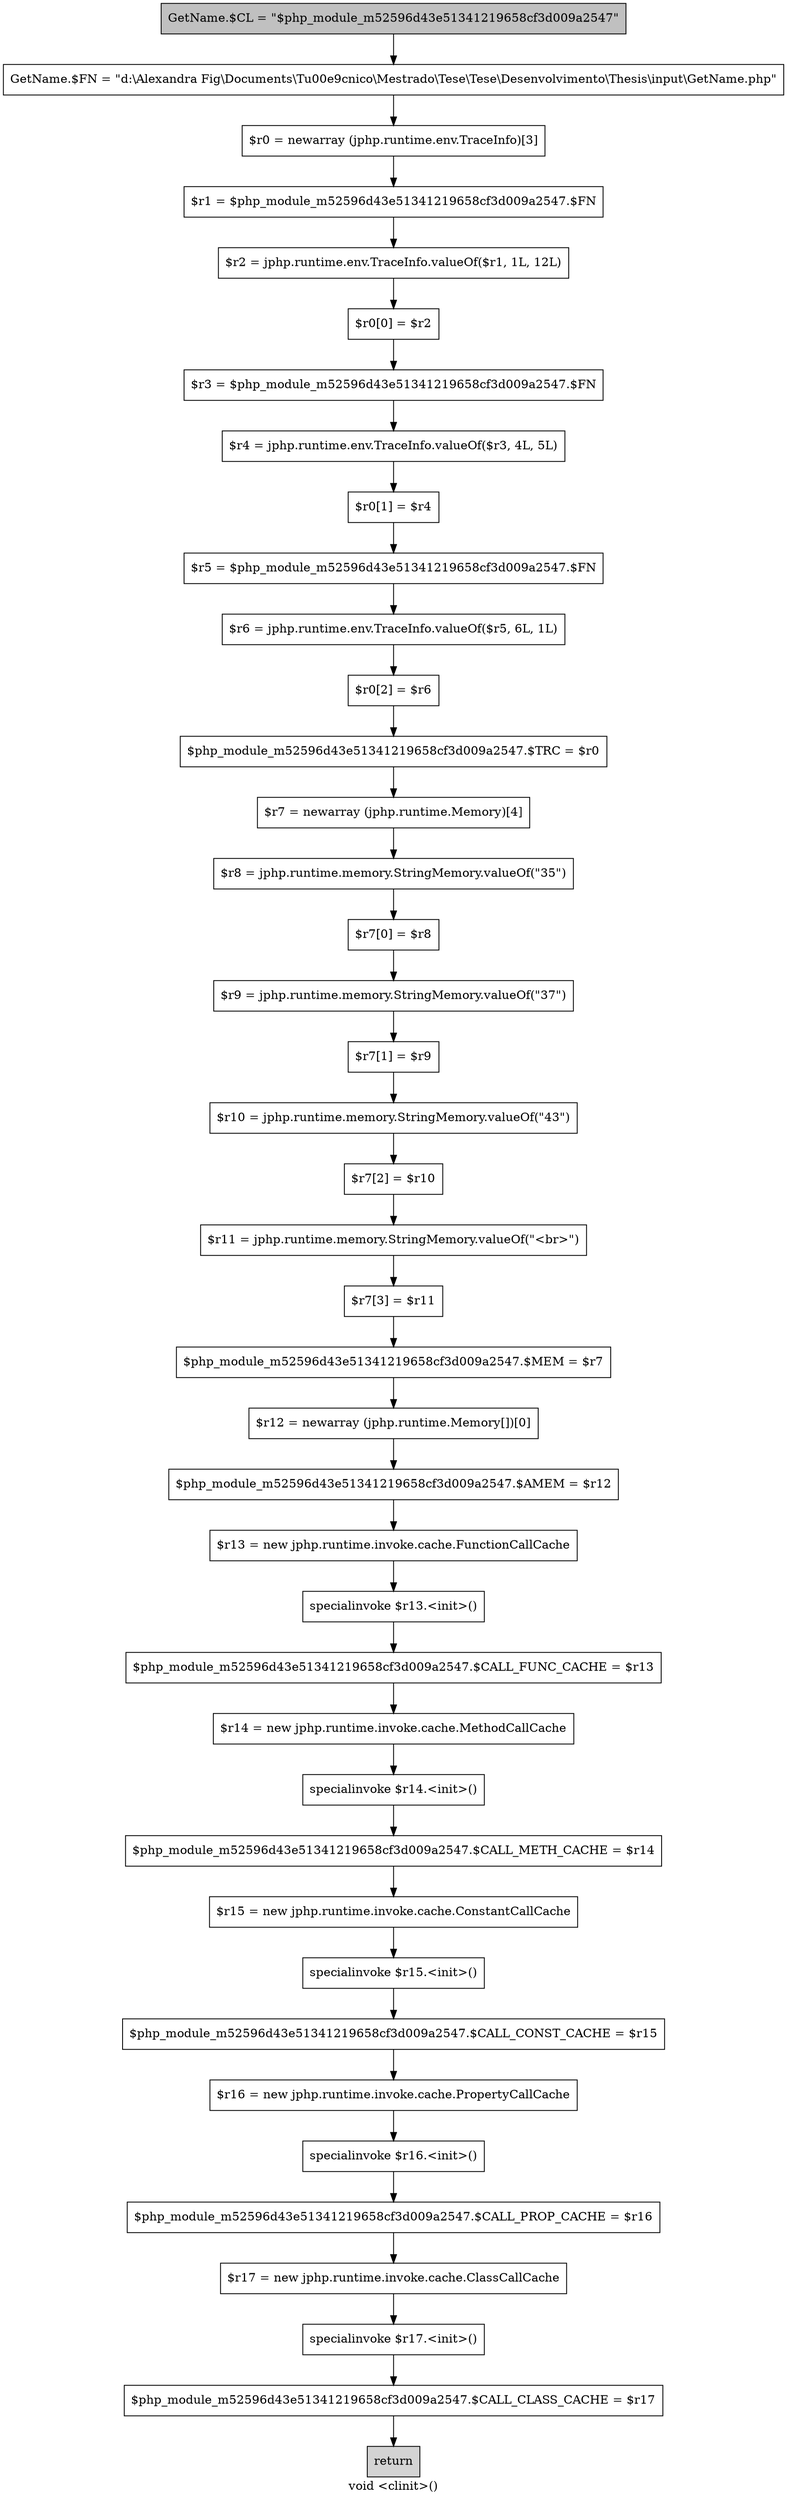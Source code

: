 digraph "void <clinit>()" {
    label="void <clinit>()";
    node [shape=box];
    "0" [style=filled,fillcolor=gray,label="GetName.$CL = \"$php_module_m52596d43e51341219658cf3d009a2547\"",];
    "1" [label="GetName.$FN = \"d:\\Alexandra Fig\\Documents\\T\u00e9cnico\\Mestrado\\Tese\\Tese\\Desenvolvimento\\Thesis\\input\\GetName.php\"",];
    "0"->"1";
    "2" [label="$r0 = newarray (jphp.runtime.env.TraceInfo)[3]",];
    "1"->"2";
    "3" [label="$r1 = $php_module_m52596d43e51341219658cf3d009a2547.$FN",];
    "2"->"3";
    "4" [label="$r2 = jphp.runtime.env.TraceInfo.valueOf($r1, 1L, 12L)",];
    "3"->"4";
    "5" [label="$r0[0] = $r2",];
    "4"->"5";
    "6" [label="$r3 = $php_module_m52596d43e51341219658cf3d009a2547.$FN",];
    "5"->"6";
    "7" [label="$r4 = jphp.runtime.env.TraceInfo.valueOf($r3, 4L, 5L)",];
    "6"->"7";
    "8" [label="$r0[1] = $r4",];
    "7"->"8";
    "9" [label="$r5 = $php_module_m52596d43e51341219658cf3d009a2547.$FN",];
    "8"->"9";
    "10" [label="$r6 = jphp.runtime.env.TraceInfo.valueOf($r5, 6L, 1L)",];
    "9"->"10";
    "11" [label="$r0[2] = $r6",];
    "10"->"11";
    "12" [label="$php_module_m52596d43e51341219658cf3d009a2547.$TRC = $r0",];
    "11"->"12";
    "13" [label="$r7 = newarray (jphp.runtime.Memory)[4]",];
    "12"->"13";
    "14" [label="$r8 = jphp.runtime.memory.StringMemory.valueOf(\"35\")",];
    "13"->"14";
    "15" [label="$r7[0] = $r8",];
    "14"->"15";
    "16" [label="$r9 = jphp.runtime.memory.StringMemory.valueOf(\"37\")",];
    "15"->"16";
    "17" [label="$r7[1] = $r9",];
    "16"->"17";
    "18" [label="$r10 = jphp.runtime.memory.StringMemory.valueOf(\"43\")",];
    "17"->"18";
    "19" [label="$r7[2] = $r10",];
    "18"->"19";
    "20" [label="$r11 = jphp.runtime.memory.StringMemory.valueOf(\"<br>\")",];
    "19"->"20";
    "21" [label="$r7[3] = $r11",];
    "20"->"21";
    "22" [label="$php_module_m52596d43e51341219658cf3d009a2547.$MEM = $r7",];
    "21"->"22";
    "23" [label="$r12 = newarray (jphp.runtime.Memory[])[0]",];
    "22"->"23";
    "24" [label="$php_module_m52596d43e51341219658cf3d009a2547.$AMEM = $r12",];
    "23"->"24";
    "25" [label="$r13 = new jphp.runtime.invoke.cache.FunctionCallCache",];
    "24"->"25";
    "26" [label="specialinvoke $r13.<init>()",];
    "25"->"26";
    "27" [label="$php_module_m52596d43e51341219658cf3d009a2547.$CALL_FUNC_CACHE = $r13",];
    "26"->"27";
    "28" [label="$r14 = new jphp.runtime.invoke.cache.MethodCallCache",];
    "27"->"28";
    "29" [label="specialinvoke $r14.<init>()",];
    "28"->"29";
    "30" [label="$php_module_m52596d43e51341219658cf3d009a2547.$CALL_METH_CACHE = $r14",];
    "29"->"30";
    "31" [label="$r15 = new jphp.runtime.invoke.cache.ConstantCallCache",];
    "30"->"31";
    "32" [label="specialinvoke $r15.<init>()",];
    "31"->"32";
    "33" [label="$php_module_m52596d43e51341219658cf3d009a2547.$CALL_CONST_CACHE = $r15",];
    "32"->"33";
    "34" [label="$r16 = new jphp.runtime.invoke.cache.PropertyCallCache",];
    "33"->"34";
    "35" [label="specialinvoke $r16.<init>()",];
    "34"->"35";
    "36" [label="$php_module_m52596d43e51341219658cf3d009a2547.$CALL_PROP_CACHE = $r16",];
    "35"->"36";
    "37" [label="$r17 = new jphp.runtime.invoke.cache.ClassCallCache",];
    "36"->"37";
    "38" [label="specialinvoke $r17.<init>()",];
    "37"->"38";
    "39" [label="$php_module_m52596d43e51341219658cf3d009a2547.$CALL_CLASS_CACHE = $r17",];
    "38"->"39";
    "40" [style=filled,fillcolor=lightgray,label="return",];
    "39"->"40";
}
